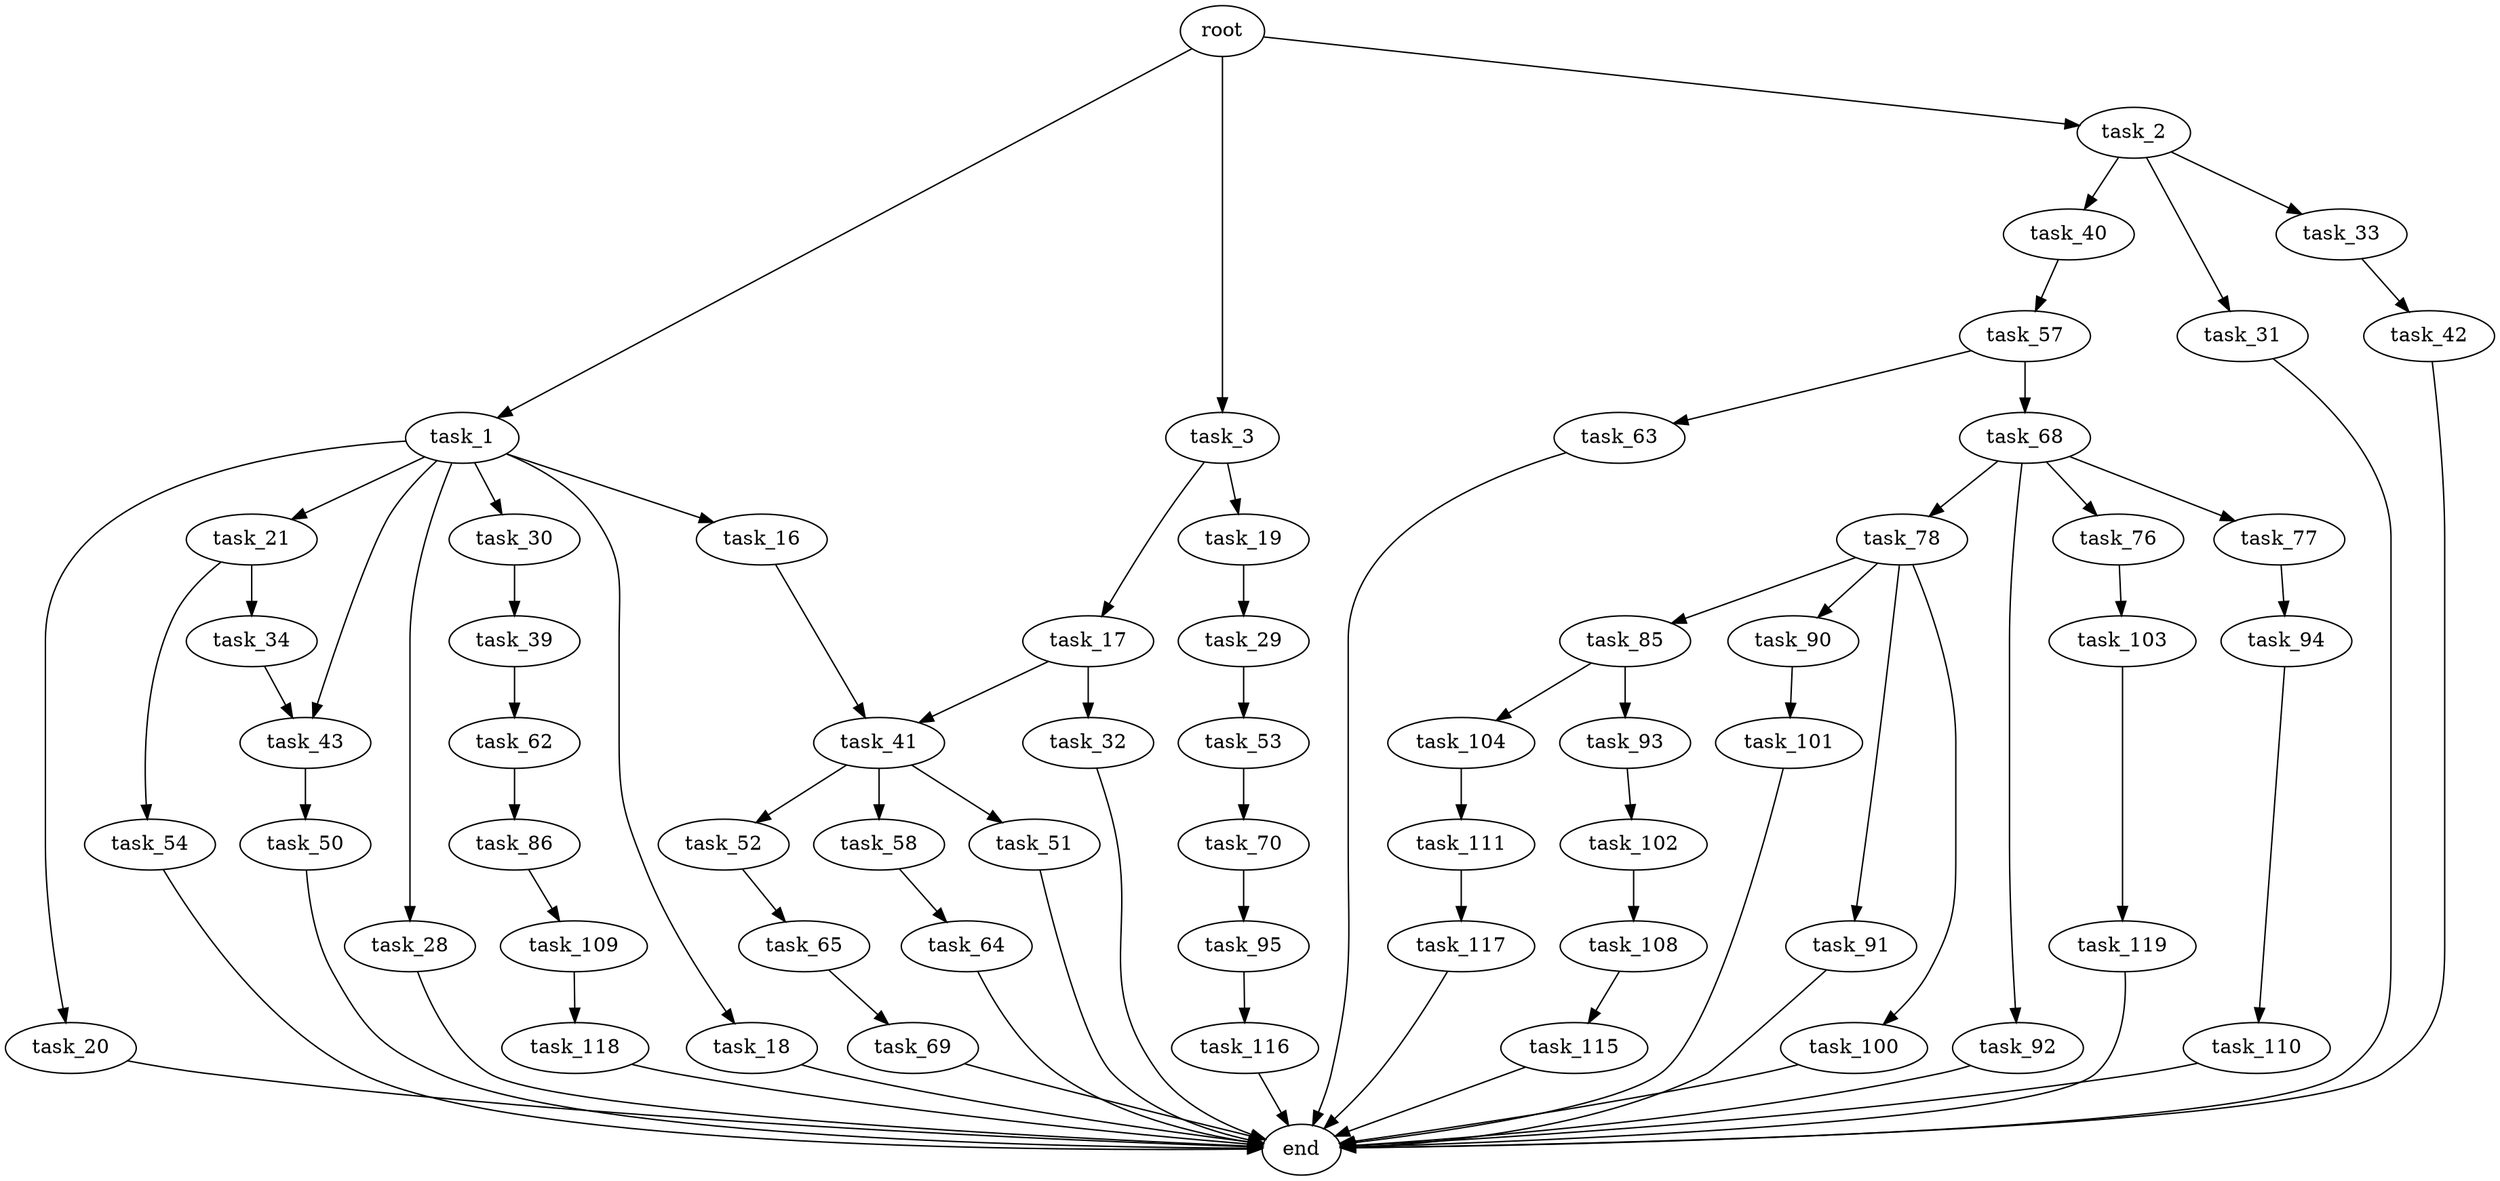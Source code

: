 digraph G {
  root [size="0.000000"];
  task_1 [size="140979057012.000000"];
  task_2 [size="8544611650.000000"];
  task_3 [size="105734786637.000000"];
  task_16 [size="1139895291325.000000"];
  task_18 [size="114110356692.000000"];
  task_20 [size="134217728000.000000"];
  task_21 [size="28133023670.000000"];
  task_28 [size="5444256805.000000"];
  task_30 [size="12462988974.000000"];
  task_43 [size="2016825735.000000"];
  task_31 [size="13637416962.000000"];
  task_33 [size="319543622.000000"];
  task_40 [size="45571565215.000000"];
  task_17 [size="1073741824000.000000"];
  task_19 [size="28991029248.000000"];
  task_41 [size="6997514870.000000"];
  task_32 [size="266353320113.000000"];
  end [size="0.000000"];
  task_29 [size="28991029248.000000"];
  task_34 [size="4101943044.000000"];
  task_54 [size="40149128316.000000"];
  task_53 [size="25666563458.000000"];
  task_39 [size="456064693432.000000"];
  task_42 [size="8589934592.000000"];
  task_62 [size="8325762482.000000"];
  task_57 [size="25300652262.000000"];
  task_51 [size="290437906809.000000"];
  task_52 [size="100961688010.000000"];
  task_58 [size="515622306330.000000"];
  task_50 [size="34735230301.000000"];
  task_65 [size="925308066843.000000"];
  task_70 [size="2608836755.000000"];
  task_63 [size="1060321845183.000000"];
  task_68 [size="502964266114.000000"];
  task_64 [size="33736665848.000000"];
  task_86 [size="194017776991.000000"];
  task_69 [size="6206052542.000000"];
  task_76 [size="15118811408.000000"];
  task_77 [size="745724434.000000"];
  task_78 [size="27872959023.000000"];
  task_92 [size="38927144721.000000"];
  task_95 [size="706905839744.000000"];
  task_103 [size="134217728000.000000"];
  task_94 [size="14595391860.000000"];
  task_85 [size="16120084769.000000"];
  task_90 [size="161488956824.000000"];
  task_91 [size="14479625265.000000"];
  task_100 [size="549755813888.000000"];
  task_93 [size="334043192132.000000"];
  task_104 [size="15608259066.000000"];
  task_109 [size="1282216240.000000"];
  task_101 [size="779860982.000000"];
  task_102 [size="28991029248.000000"];
  task_110 [size="922837461.000000"];
  task_116 [size="35642057397.000000"];
  task_108 [size="71491974688.000000"];
  task_119 [size="133952120251.000000"];
  task_111 [size="37171350642.000000"];
  task_115 [size="248247569021.000000"];
  task_118 [size="9039546700.000000"];
  task_117 [size="231928233984.000000"];

  root -> task_1 [size="1.000000"];
  root -> task_2 [size="1.000000"];
  root -> task_3 [size="1.000000"];
  task_1 -> task_16 [size="134217728.000000"];
  task_1 -> task_18 [size="134217728.000000"];
  task_1 -> task_20 [size="134217728.000000"];
  task_1 -> task_21 [size="134217728.000000"];
  task_1 -> task_28 [size="134217728.000000"];
  task_1 -> task_30 [size="134217728.000000"];
  task_1 -> task_43 [size="134217728.000000"];
  task_2 -> task_31 [size="134217728.000000"];
  task_2 -> task_33 [size="134217728.000000"];
  task_2 -> task_40 [size="134217728.000000"];
  task_3 -> task_17 [size="75497472.000000"];
  task_3 -> task_19 [size="75497472.000000"];
  task_16 -> task_41 [size="838860800.000000"];
  task_18 -> end [size="1.000000"];
  task_20 -> end [size="1.000000"];
  task_21 -> task_34 [size="679477248.000000"];
  task_21 -> task_54 [size="679477248.000000"];
  task_28 -> end [size="1.000000"];
  task_30 -> task_39 [size="411041792.000000"];
  task_43 -> task_50 [size="134217728.000000"];
  task_31 -> end [size="1.000000"];
  task_33 -> task_42 [size="33554432.000000"];
  task_40 -> task_57 [size="75497472.000000"];
  task_17 -> task_32 [size="838860800.000000"];
  task_17 -> task_41 [size="838860800.000000"];
  task_19 -> task_29 [size="75497472.000000"];
  task_41 -> task_51 [size="209715200.000000"];
  task_41 -> task_52 [size="209715200.000000"];
  task_41 -> task_58 [size="209715200.000000"];
  task_32 -> end [size="1.000000"];
  task_29 -> task_53 [size="75497472.000000"];
  task_34 -> task_43 [size="75497472.000000"];
  task_54 -> end [size="1.000000"];
  task_53 -> task_70 [size="536870912.000000"];
  task_39 -> task_62 [size="411041792.000000"];
  task_42 -> end [size="1.000000"];
  task_62 -> task_86 [size="301989888.000000"];
  task_57 -> task_63 [size="838860800.000000"];
  task_57 -> task_68 [size="838860800.000000"];
  task_51 -> end [size="1.000000"];
  task_52 -> task_65 [size="75497472.000000"];
  task_58 -> task_64 [size="838860800.000000"];
  task_50 -> end [size="1.000000"];
  task_65 -> task_69 [size="679477248.000000"];
  task_70 -> task_95 [size="209715200.000000"];
  task_63 -> end [size="1.000000"];
  task_68 -> task_76 [size="838860800.000000"];
  task_68 -> task_77 [size="838860800.000000"];
  task_68 -> task_78 [size="838860800.000000"];
  task_68 -> task_92 [size="838860800.000000"];
  task_64 -> end [size="1.000000"];
  task_86 -> task_109 [size="838860800.000000"];
  task_69 -> end [size="1.000000"];
  task_76 -> task_103 [size="679477248.000000"];
  task_77 -> task_94 [size="33554432.000000"];
  task_78 -> task_85 [size="33554432.000000"];
  task_78 -> task_90 [size="33554432.000000"];
  task_78 -> task_91 [size="33554432.000000"];
  task_78 -> task_100 [size="33554432.000000"];
  task_92 -> end [size="1.000000"];
  task_95 -> task_116 [size="536870912.000000"];
  task_103 -> task_119 [size="209715200.000000"];
  task_94 -> task_110 [size="679477248.000000"];
  task_85 -> task_93 [size="301989888.000000"];
  task_85 -> task_104 [size="301989888.000000"];
  task_90 -> task_101 [size="536870912.000000"];
  task_91 -> end [size="1.000000"];
  task_100 -> end [size="1.000000"];
  task_93 -> task_102 [size="536870912.000000"];
  task_104 -> task_111 [size="301989888.000000"];
  task_109 -> task_118 [size="75497472.000000"];
  task_101 -> end [size="1.000000"];
  task_102 -> task_108 [size="75497472.000000"];
  task_110 -> end [size="1.000000"];
  task_116 -> end [size="1.000000"];
  task_108 -> task_115 [size="75497472.000000"];
  task_119 -> end [size="1.000000"];
  task_111 -> task_117 [size="75497472.000000"];
  task_115 -> end [size="1.000000"];
  task_118 -> end [size="1.000000"];
  task_117 -> end [size="1.000000"];
}
